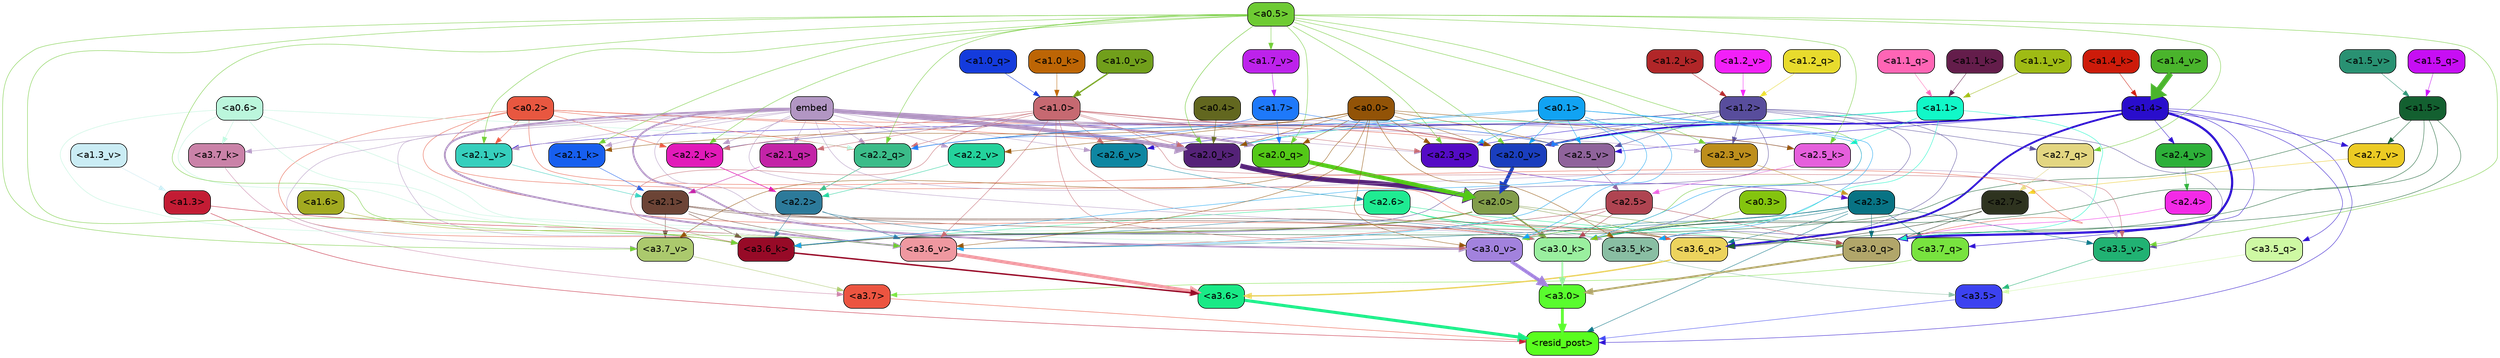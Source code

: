 strict digraph "" {
	graph [bgcolor=transparent,
		layout=dot,
		overlap=false,
		splines=true
	];
	"<a3.7>"	[color=black,
		fillcolor="#ec5440",
		fontname=Helvetica,
		shape=box,
		style="filled, rounded"];
	"<resid_post>"	[color=black,
		fillcolor="#59fe1e",
		fontname=Helvetica,
		shape=box,
		style="filled, rounded"];
	"<a3.7>" -> "<resid_post>"	[color="#ec5440",
		penwidth=0.6239100098609924];
	"<a3.6>"	[color=black,
		fillcolor="#19ea86",
		fontname=Helvetica,
		shape=box,
		style="filled, rounded"];
	"<a3.6>" -> "<resid_post>"	[color="#19ea86",
		penwidth=4.569062113761902];
	"<a3.5>"	[color=black,
		fillcolor="#3c42f0",
		fontname=Helvetica,
		shape=box,
		style="filled, rounded"];
	"<a3.5>" -> "<resid_post>"	[color="#3c42f0",
		penwidth=0.6];
	"<a3.0>"	[color=black,
		fillcolor="#59fc2e",
		fontname=Helvetica,
		shape=box,
		style="filled, rounded"];
	"<a3.0>" -> "<resid_post>"	[color="#59fc2e",
		penwidth=4.283544182777405];
	"<a2.3>"	[color=black,
		fillcolor="#087384",
		fontname=Helvetica,
		shape=box,
		style="filled, rounded"];
	"<a2.3>" -> "<resid_post>"	[color="#087384",
		penwidth=0.6];
	"<a3.7_q>"	[color=black,
		fillcolor="#78e33f",
		fontname=Helvetica,
		shape=box,
		style="filled, rounded"];
	"<a2.3>" -> "<a3.7_q>"	[color="#087384",
		penwidth=0.6];
	"<a3.6_q>"	[color=black,
		fillcolor="#ecd35d",
		fontname=Helvetica,
		shape=box,
		style="filled, rounded"];
	"<a2.3>" -> "<a3.6_q>"	[color="#087384",
		penwidth=0.6];
	"<a3.0_q>"	[color=black,
		fillcolor="#b1a66a",
		fontname=Helvetica,
		shape=box,
		style="filled, rounded"];
	"<a2.3>" -> "<a3.0_q>"	[color="#087384",
		penwidth=0.6];
	"<a3.0_k>"	[color=black,
		fillcolor="#9aef9f",
		fontname=Helvetica,
		shape=box,
		style="filled, rounded"];
	"<a2.3>" -> "<a3.0_k>"	[color="#087384",
		penwidth=0.6];
	"<a3.6_v>"	[color=black,
		fillcolor="#ef98a0",
		fontname=Helvetica,
		shape=box,
		style="filled, rounded"];
	"<a2.3>" -> "<a3.6_v>"	[color="#087384",
		penwidth=0.6];
	"<a3.5_v>"	[color=black,
		fillcolor="#21b273",
		fontname=Helvetica,
		shape=box,
		style="filled, rounded"];
	"<a2.3>" -> "<a3.5_v>"	[color="#087384",
		penwidth=0.6];
	"<a3.0_v>"	[color=black,
		fillcolor="#a282dd",
		fontname=Helvetica,
		shape=box,
		style="filled, rounded"];
	"<a2.3>" -> "<a3.0_v>"	[color="#087384",
		penwidth=0.6];
	"<a1.4>"	[color=black,
		fillcolor="#290dcc",
		fontname=Helvetica,
		shape=box,
		style="filled, rounded"];
	"<a1.4>" -> "<resid_post>"	[color="#290dcc",
		penwidth=0.6];
	"<a1.4>" -> "<a3.7_q>"	[color="#290dcc",
		penwidth=0.6];
	"<a1.4>" -> "<a3.6_q>"	[color="#290dcc",
		penwidth=2.7934007048606873];
	"<a3.5_q>"	[color=black,
		fillcolor="#cef9a3",
		fontname=Helvetica,
		shape=box,
		style="filled, rounded"];
	"<a1.4>" -> "<a3.5_q>"	[color="#290dcc",
		penwidth=0.6];
	"<a1.4>" -> "<a3.0_q>"	[color="#290dcc",
		penwidth=3.340754985809326];
	"<a2.3_q>"	[color=black,
		fillcolor="#540bc5",
		fontname=Helvetica,
		shape=box,
		style="filled, rounded"];
	"<a1.4>" -> "<a2.3_q>"	[color="#290dcc",
		penwidth=0.6];
	"<a2.7_v>"	[color=black,
		fillcolor="#eccb24",
		fontname=Helvetica,
		shape=box,
		style="filled, rounded"];
	"<a1.4>" -> "<a2.7_v>"	[color="#290dcc",
		penwidth=0.6];
	"<a2.6_v>"	[color=black,
		fillcolor="#0e86a1",
		fontname=Helvetica,
		shape=box,
		style="filled, rounded"];
	"<a1.4>" -> "<a2.6_v>"	[color="#290dcc",
		penwidth=0.6];
	"<a2.5_v>"	[color=black,
		fillcolor="#8f639b",
		fontname=Helvetica,
		shape=box,
		style="filled, rounded"];
	"<a1.4>" -> "<a2.5_v>"	[color="#290dcc",
		penwidth=0.6];
	"<a2.4_v>"	[color=black,
		fillcolor="#2db039",
		fontname=Helvetica,
		shape=box,
		style="filled, rounded"];
	"<a1.4>" -> "<a2.4_v>"	[color="#290dcc",
		penwidth=0.6];
	"<a2.1_v>"	[color=black,
		fillcolor="#36cfbd",
		fontname=Helvetica,
		shape=box,
		style="filled, rounded"];
	"<a1.4>" -> "<a2.1_v>"	[color="#290dcc",
		penwidth=0.6];
	"<a2.0_v>"	[color=black,
		fillcolor="#1a3ebe",
		fontname=Helvetica,
		shape=box,
		style="filled, rounded"];
	"<a1.4>" -> "<a2.0_v>"	[color="#290dcc",
		penwidth=2.268759250640869];
	"<a1.3>"	[color=black,
		fillcolor="#c31c34",
		fontname=Helvetica,
		shape=box,
		style="filled, rounded"];
	"<a1.3>" -> "<resid_post>"	[color="#c31c34",
		penwidth=0.6];
	"<a1.3>" -> "<a3.6_v>"	[color="#c31c34",
		penwidth=0.6];
	"<a3.7_q>" -> "<a3.7>"	[color="#78e33f",
		penwidth=0.6];
	"<a3.6_q>" -> "<a3.6>"	[color="#ecd35d",
		penwidth=2.0347584784030914];
	"<a3.5_q>" -> "<a3.5>"	[color="#cef9a3",
		penwidth=0.6];
	"<a3.0_q>" -> "<a3.0>"	[color="#b1a66a",
		penwidth=2.8635367155075073];
	"<a3.7_k>"	[color=black,
		fillcolor="#ca82a8",
		fontname=Helvetica,
		shape=box,
		style="filled, rounded"];
	"<a3.7_k>" -> "<a3.7>"	[color="#ca82a8",
		penwidth=0.6];
	"<a3.6_k>"	[color=black,
		fillcolor="#970a27",
		fontname=Helvetica,
		shape=box,
		style="filled, rounded"];
	"<a3.6_k>" -> "<a3.6>"	[color="#970a27",
		penwidth=2.1760786175727844];
	"<a3.5_k>"	[color=black,
		fillcolor="#89bea3",
		fontname=Helvetica,
		shape=box,
		style="filled, rounded"];
	"<a3.5_k>" -> "<a3.5>"	[color="#89bea3",
		penwidth=0.6];
	"<a3.0_k>" -> "<a3.0>"	[color="#9aef9f",
		penwidth=2.632905662059784];
	"<a3.7_v>"	[color=black,
		fillcolor="#abc96d",
		fontname=Helvetica,
		shape=box,
		style="filled, rounded"];
	"<a3.7_v>" -> "<a3.7>"	[color="#abc96d",
		penwidth=0.6];
	"<a3.6_v>" -> "<a3.6>"	[color="#ef98a0",
		penwidth=4.981305837631226];
	"<a3.5_v>" -> "<a3.5>"	[color="#21b273",
		penwidth=0.6];
	"<a3.0_v>" -> "<a3.0>"	[color="#a282dd",
		penwidth=5.168330669403076];
	"<a2.7>"	[color=black,
		fillcolor="#2e331f",
		fontname=Helvetica,
		shape=box,
		style="filled, rounded"];
	"<a2.7>" -> "<a3.6_q>"	[color="#2e331f",
		penwidth=0.6];
	"<a2.7>" -> "<a3.0_q>"	[color="#2e331f",
		penwidth=0.6];
	"<a2.7>" -> "<a3.0_k>"	[color="#2e331f",
		penwidth=0.6];
	"<a2.6>"	[color=black,
		fillcolor="#1feb92",
		fontname=Helvetica,
		shape=box,
		style="filled, rounded"];
	"<a2.6>" -> "<a3.6_q>"	[color="#1feb92",
		penwidth=0.6];
	"<a2.6>" -> "<a3.0_q>"	[color="#1feb92",
		penwidth=0.6];
	"<a2.6>" -> "<a3.6_k>"	[color="#1feb92",
		penwidth=0.6];
	"<a2.6>" -> "<a3.5_k>"	[color="#1feb92",
		penwidth=0.6];
	"<a2.6>" -> "<a3.0_k>"	[color="#1feb92",
		penwidth=0.6];
	"<a2.1>"	[color=black,
		fillcolor="#6c4436",
		fontname=Helvetica,
		shape=box,
		style="filled, rounded"];
	"<a2.1>" -> "<a3.6_q>"	[color="#6c4436",
		penwidth=0.6];
	"<a2.1>" -> "<a3.0_q>"	[color="#6c4436",
		penwidth=0.6];
	"<a2.1>" -> "<a3.6_k>"	[color="#6c4436",
		penwidth=0.6];
	"<a2.1>" -> "<a3.0_k>"	[color="#6c4436",
		penwidth=0.6];
	"<a2.1>" -> "<a3.7_v>"	[color="#6c4436",
		penwidth=0.6];
	"<a2.1>" -> "<a3.6_v>"	[color="#6c4436",
		penwidth=0.6];
	"<a2.0>"	[color=black,
		fillcolor="#829d4a",
		fontname=Helvetica,
		shape=box,
		style="filled, rounded"];
	"<a2.0>" -> "<a3.6_q>"	[color="#829d4a",
		penwidth=0.6];
	"<a2.0>" -> "<a3.0_q>"	[color="#829d4a",
		penwidth=0.6];
	"<a2.0>" -> "<a3.6_k>"	[color="#829d4a",
		penwidth=1.6382827460765839];
	"<a2.0>" -> "<a3.0_k>"	[color="#829d4a",
		penwidth=2.161143198609352];
	"<a1.5>"	[color=black,
		fillcolor="#136030",
		fontname=Helvetica,
		shape=box,
		style="filled, rounded"];
	"<a1.5>" -> "<a3.6_q>"	[color="#136030",
		penwidth=0.6];
	"<a1.5>" -> "<a3.0_q>"	[color="#136030",
		penwidth=0.6];
	"<a1.5>" -> "<a3.6_k>"	[color="#136030",
		penwidth=0.6];
	"<a1.5>" -> "<a3.0_k>"	[color="#136030",
		penwidth=0.6];
	"<a1.5>" -> "<a2.7_v>"	[color="#136030",
		penwidth=0.6];
	"<a0.2>"	[color=black,
		fillcolor="#e85740",
		fontname=Helvetica,
		shape=box,
		style="filled, rounded"];
	"<a0.2>" -> "<a3.6_q>"	[color="#e85740",
		penwidth=0.6];
	"<a0.2>" -> "<a3.0_q>"	[color="#e85740",
		penwidth=0.6];
	"<a0.2>" -> "<a3.6_k>"	[color="#e85740",
		penwidth=0.6];
	"<a0.2>" -> "<a3.0_k>"	[color="#e85740",
		penwidth=0.6];
	"<a2.2_q>"	[color=black,
		fillcolor="#3bbc89",
		fontname=Helvetica,
		shape=box,
		style="filled, rounded"];
	"<a0.2>" -> "<a2.2_q>"	[color="#e85740",
		penwidth=0.6];
	"<a2.2_k>"	[color=black,
		fillcolor="#e21ab9",
		fontname=Helvetica,
		shape=box,
		style="filled, rounded"];
	"<a0.2>" -> "<a2.2_k>"	[color="#e85740",
		penwidth=0.6];
	"<a2.0_k>"	[color=black,
		fillcolor="#552278",
		fontname=Helvetica,
		shape=box,
		style="filled, rounded"];
	"<a0.2>" -> "<a2.0_k>"	[color="#e85740",
		penwidth=0.6];
	"<a0.2>" -> "<a2.1_v>"	[color="#e85740",
		penwidth=0.6];
	"<a0.2>" -> "<a2.0_v>"	[color="#e85740",
		penwidth=0.6];
	"<a2.5>"	[color=black,
		fillcolor="#af4451",
		fontname=Helvetica,
		shape=box,
		style="filled, rounded"];
	"<a2.5>" -> "<a3.0_q>"	[color="#af4451",
		penwidth=0.6];
	"<a2.5>" -> "<a3.0_k>"	[color="#af4451",
		penwidth=0.6];
	"<a2.5>" -> "<a3.6_v>"	[color="#af4451",
		penwidth=0.6];
	"<a2.5>" -> "<a3.0_v>"	[color="#af4451",
		penwidth=0.6];
	"<a2.4>"	[color=black,
		fillcolor="#f32ae7",
		fontname=Helvetica,
		shape=box,
		style="filled, rounded"];
	"<a2.4>" -> "<a3.0_q>"	[color="#f32ae7",
		penwidth=0.6];
	"<a1.1>"	[color=black,
		fillcolor="#11f8c8",
		fontname=Helvetica,
		shape=box,
		style="filled, rounded"];
	"<a1.1>" -> "<a3.0_q>"	[color="#11f8c8",
		penwidth=0.6];
	"<a1.1>" -> "<a3.0_k>"	[color="#11f8c8",
		penwidth=0.6];
	"<a2.5_k>"	[color=black,
		fillcolor="#e55fdc",
		fontname=Helvetica,
		shape=box,
		style="filled, rounded"];
	"<a1.1>" -> "<a2.5_k>"	[color="#11f8c8",
		penwidth=0.6];
	"<a1.1>" -> "<a2.0_k>"	[color="#11f8c8",
		penwidth=0.6];
	"<a1.1>" -> "<a2.0_v>"	[color="#11f8c8",
		penwidth=0.6];
	"<a0.6>"	[color=black,
		fillcolor="#bbf6dc",
		fontname=Helvetica,
		shape=box,
		style="filled, rounded"];
	"<a0.6>" -> "<a3.7_k>"	[color="#bbf6dc",
		penwidth=0.6];
	"<a0.6>" -> "<a3.6_k>"	[color="#bbf6dc",
		penwidth=0.6];
	"<a0.6>" -> "<a3.0_k>"	[color="#bbf6dc",
		penwidth=0.6];
	"<a0.6>" -> "<a3.6_v>"	[color="#bbf6dc",
		penwidth=0.6];
	"<a0.6>" -> "<a3.0_v>"	[color="#bbf6dc",
		penwidth=0.6];
	"<a0.6>" -> "<a2.2_q>"	[color="#bbf6dc",
		penwidth=0.6];
	embed	[color=black,
		fillcolor="#b296c3",
		fontname=Helvetica,
		shape=box,
		style="filled, rounded"];
	embed -> "<a3.7_k>"	[color="#b296c3",
		penwidth=0.6];
	embed -> "<a3.6_k>"	[color="#b296c3",
		penwidth=0.6];
	embed -> "<a3.5_k>"	[color="#b296c3",
		penwidth=0.6];
	embed -> "<a3.0_k>"	[color="#b296c3",
		penwidth=0.6];
	embed -> "<a3.7_v>"	[color="#b296c3",
		penwidth=0.6];
	embed -> "<a3.6_v>"	[color="#b296c3",
		penwidth=2.7825746536254883];
	embed -> "<a3.5_v>"	[color="#b296c3",
		penwidth=0.6];
	embed -> "<a3.0_v>"	[color="#b296c3",
		penwidth=2.6950180530548096];
	embed -> "<a2.3_q>"	[color="#b296c3",
		penwidth=0.6];
	embed -> "<a2.2_q>"	[color="#b296c3",
		penwidth=0.6];
	"<a2.1_q>"	[color=black,
		fillcolor="#c324a7",
		fontname=Helvetica,
		shape=box,
		style="filled, rounded"];
	embed -> "<a2.1_q>"	[color="#b296c3",
		penwidth=0.6];
	"<a2.0_q>"	[color=black,
		fillcolor="#53c817",
		fontname=Helvetica,
		shape=box,
		style="filled, rounded"];
	embed -> "<a2.0_q>"	[color="#b296c3",
		penwidth=3.305941343307495];
	embed -> "<a2.5_k>"	[color="#b296c3",
		penwidth=0.6];
	embed -> "<a2.2_k>"	[color="#b296c3",
		penwidth=0.6698317527770996];
	"<a2.1_k>"	[color=black,
		fillcolor="#175fef",
		fontname=Helvetica,
		shape=box,
		style="filled, rounded"];
	embed -> "<a2.1_k>"	[color="#b296c3",
		penwidth=0.6];
	embed -> "<a2.0_k>"	[color="#b296c3",
		penwidth=6.12570995092392];
	embed -> "<a2.6_v>"	[color="#b296c3",
		penwidth=0.6];
	embed -> "<a2.5_v>"	[color="#b296c3",
		penwidth=0.6];
	"<a2.3_v>"	[color=black,
		fillcolor="#bd8e1c",
		fontname=Helvetica,
		shape=box,
		style="filled, rounded"];
	embed -> "<a2.3_v>"	[color="#b296c3",
		penwidth=0.6];
	"<a2.2_v>"	[color=black,
		fillcolor="#24d29c",
		fontname=Helvetica,
		shape=box,
		style="filled, rounded"];
	embed -> "<a2.2_v>"	[color="#b296c3",
		penwidth=0.6];
	embed -> "<a2.1_v>"	[color="#b296c3",
		penwidth=0.6];
	embed -> "<a2.0_v>"	[color="#b296c3",
		penwidth=0.6];
	"<a2.2>"	[color=black,
		fillcolor="#2c7a9a",
		fontname=Helvetica,
		shape=box,
		style="filled, rounded"];
	"<a2.2>" -> "<a3.6_k>"	[color="#2c7a9a",
		penwidth=0.6];
	"<a2.2>" -> "<a3.0_k>"	[color="#2c7a9a",
		penwidth=0.6];
	"<a2.2>" -> "<a3.6_v>"	[color="#2c7a9a",
		penwidth=0.6];
	"<a1.6>"	[color=black,
		fillcolor="#a2aa20",
		fontname=Helvetica,
		shape=box,
		style="filled, rounded"];
	"<a1.6>" -> "<a3.6_k>"	[color="#a2aa20",
		penwidth=0.6];
	"<a1.2>"	[color=black,
		fillcolor="#584d9c",
		fontname=Helvetica,
		shape=box,
		style="filled, rounded"];
	"<a1.2>" -> "<a3.6_k>"	[color="#584d9c",
		penwidth=0.6];
	"<a1.2>" -> "<a3.5_k>"	[color="#584d9c",
		penwidth=0.6];
	"<a1.2>" -> "<a3.0_k>"	[color="#584d9c",
		penwidth=0.6];
	"<a1.2>" -> "<a3.5_v>"	[color="#584d9c",
		penwidth=0.6];
	"<a2.7_q>"	[color=black,
		fillcolor="#e3d681",
		fontname=Helvetica,
		shape=box,
		style="filled, rounded"];
	"<a1.2>" -> "<a2.7_q>"	[color="#584d9c",
		penwidth=0.6];
	"<a1.2>" -> "<a2.2_q>"	[color="#584d9c",
		penwidth=0.6];
	"<a1.2>" -> "<a2.2_k>"	[color="#584d9c",
		penwidth=0.6];
	"<a1.2>" -> "<a2.5_v>"	[color="#584d9c",
		penwidth=0.6];
	"<a1.2>" -> "<a2.3_v>"	[color="#584d9c",
		penwidth=0.6];
	"<a1.2>" -> "<a2.0_v>"	[color="#584d9c",
		penwidth=0.6];
	"<a1.0>"	[color=black,
		fillcolor="#c66971",
		fontname=Helvetica,
		shape=box,
		style="filled, rounded"];
	"<a1.0>" -> "<a3.6_k>"	[color="#c66971",
		penwidth=0.6];
	"<a1.0>" -> "<a3.0_k>"	[color="#c66971",
		penwidth=0.6];
	"<a1.0>" -> "<a3.6_v>"	[color="#c66971",
		penwidth=0.6];
	"<a1.0>" -> "<a3.5_v>"	[color="#c66971",
		penwidth=0.6];
	"<a1.0>" -> "<a3.0_v>"	[color="#c66971",
		penwidth=0.6];
	"<a1.0>" -> "<a2.3_q>"	[color="#c66971",
		penwidth=0.6];
	"<a1.0>" -> "<a2.2_q>"	[color="#c66971",
		penwidth=0.6];
	"<a1.0>" -> "<a2.1_q>"	[color="#c66971",
		penwidth=0.6];
	"<a1.0>" -> "<a2.2_k>"	[color="#c66971",
		penwidth=0.6];
	"<a1.0>" -> "<a2.0_k>"	[color="#c66971",
		penwidth=0.6];
	"<a1.0>" -> "<a2.6_v>"	[color="#c66971",
		penwidth=0.6];
	"<a1.0>" -> "<a2.0_v>"	[color="#c66971",
		penwidth=1.2213096618652344];
	"<a0.5>"	[color=black,
		fillcolor="#6ecb33",
		fontname=Helvetica,
		shape=box,
		style="filled, rounded"];
	"<a0.5>" -> "<a3.6_k>"	[color="#6ecb33",
		penwidth=0.6];
	"<a0.5>" -> "<a3.7_v>"	[color="#6ecb33",
		penwidth=0.6];
	"<a0.5>" -> "<a3.6_v>"	[color="#6ecb33",
		penwidth=0.6];
	"<a0.5>" -> "<a3.5_v>"	[color="#6ecb33",
		penwidth=0.6];
	"<a0.5>" -> "<a3.0_v>"	[color="#6ecb33",
		penwidth=0.6];
	"<a0.5>" -> "<a2.7_q>"	[color="#6ecb33",
		penwidth=0.6];
	"<a0.5>" -> "<a2.3_q>"	[color="#6ecb33",
		penwidth=0.6];
	"<a0.5>" -> "<a2.2_q>"	[color="#6ecb33",
		penwidth=0.6];
	"<a0.5>" -> "<a2.0_q>"	[color="#6ecb33",
		penwidth=0.6];
	"<a0.5>" -> "<a2.5_k>"	[color="#6ecb33",
		penwidth=0.6];
	"<a0.5>" -> "<a2.2_k>"	[color="#6ecb33",
		penwidth=0.6];
	"<a0.5>" -> "<a2.1_k>"	[color="#6ecb33",
		penwidth=0.6];
	"<a0.5>" -> "<a2.0_k>"	[color="#6ecb33",
		penwidth=0.6900839805603027];
	"<a0.5>" -> "<a2.3_v>"	[color="#6ecb33",
		penwidth=0.6];
	"<a0.5>" -> "<a2.1_v>"	[color="#6ecb33",
		penwidth=0.6];
	"<a0.5>" -> "<a2.0_v>"	[color="#6ecb33",
		penwidth=0.6];
	"<a1.7_v>"	[color=black,
		fillcolor="#bd22eb",
		fontname=Helvetica,
		shape=box,
		style="filled, rounded"];
	"<a0.5>" -> "<a1.7_v>"	[color="#6ecb33",
		penwidth=0.6];
	"<a0.1>"	[color=black,
		fillcolor="#11a3f3",
		fontname=Helvetica,
		shape=box,
		style="filled, rounded"];
	"<a0.1>" -> "<a3.6_k>"	[color="#11a3f3",
		penwidth=0.6];
	"<a0.1>" -> "<a3.5_k>"	[color="#11a3f3",
		penwidth=0.6];
	"<a0.1>" -> "<a3.0_k>"	[color="#11a3f3",
		penwidth=0.6];
	"<a0.1>" -> "<a3.6_v>"	[color="#11a3f3",
		penwidth=0.6];
	"<a0.1>" -> "<a3.0_v>"	[color="#11a3f3",
		penwidth=0.6];
	"<a0.1>" -> "<a2.3_q>"	[color="#11a3f3",
		penwidth=0.6];
	"<a0.1>" -> "<a2.2_q>"	[color="#11a3f3",
		penwidth=0.6];
	"<a0.1>" -> "<a2.0_k>"	[color="#11a3f3",
		penwidth=0.6];
	"<a0.1>" -> "<a2.5_v>"	[color="#11a3f3",
		penwidth=0.6];
	"<a0.1>" -> "<a2.0_v>"	[color="#11a3f3",
		penwidth=0.6];
	"<a0.0>"	[color=black,
		fillcolor="#925307",
		fontname=Helvetica,
		shape=box,
		style="filled, rounded"];
	"<a0.0>" -> "<a3.5_k>"	[color="#925307",
		penwidth=0.6];
	"<a0.0>" -> "<a3.7_v>"	[color="#925307",
		penwidth=0.6];
	"<a0.0>" -> "<a3.6_v>"	[color="#925307",
		penwidth=0.6];
	"<a0.0>" -> "<a3.0_v>"	[color="#925307",
		penwidth=0.6];
	"<a0.0>" -> "<a2.3_q>"	[color="#925307",
		penwidth=0.6];
	"<a0.0>" -> "<a2.0_q>"	[color="#925307",
		penwidth=0.6];
	"<a0.0>" -> "<a2.5_k>"	[color="#925307",
		penwidth=0.6];
	"<a0.0>" -> "<a2.1_k>"	[color="#925307",
		penwidth=0.6];
	"<a0.0>" -> "<a2.0_k>"	[color="#925307",
		penwidth=0.6];
	"<a0.0>" -> "<a2.5_v>"	[color="#925307",
		penwidth=0.6];
	"<a0.0>" -> "<a2.2_v>"	[color="#925307",
		penwidth=0.6];
	"<a0.0>" -> "<a2.0_v>"	[color="#925307",
		penwidth=0.6];
	"<a0.3>"	[color=black,
		fillcolor="#84c40e",
		fontname=Helvetica,
		shape=box,
		style="filled, rounded"];
	"<a0.3>" -> "<a3.0_k>"	[color="#84c40e",
		penwidth=0.6];
	"<a2.7_q>" -> "<a2.7>"	[color="#e3d681",
		penwidth=0.6];
	"<a2.3_q>" -> "<a2.3>"	[color="#540bc5",
		penwidth=0.6];
	"<a2.2_q>" -> "<a2.2>"	[color="#3bbc89",
		penwidth=0.7553567886352539];
	"<a2.1_q>" -> "<a2.1>"	[color="#c324a7",
		penwidth=0.6];
	"<a2.0_q>" -> "<a2.0>"	[color="#53c817",
		penwidth=6.256794691085815];
	"<a2.5_k>" -> "<a2.5>"	[color="#e55fdc",
		penwidth=0.6];
	"<a2.2_k>" -> "<a2.2>"	[color="#e21ab9",
		penwidth=0.8854708671569824];
	"<a2.1_k>" -> "<a2.1>"	[color="#175fef",
		penwidth=0.6];
	"<a2.0_k>" -> "<a2.0>"	[color="#552278",
		penwidth=7.231504917144775];
	"<a2.7_v>" -> "<a2.7>"	[color="#eccb24",
		penwidth=0.6];
	"<a2.6_v>" -> "<a2.6>"	[color="#0e86a1",
		penwidth=0.6];
	"<a2.5_v>" -> "<a2.5>"	[color="#8f639b",
		penwidth=0.6];
	"<a2.4_v>" -> "<a2.4>"	[color="#2db039",
		penwidth=0.6];
	"<a2.3_v>" -> "<a2.3>"	[color="#bd8e1c",
		penwidth=0.6];
	"<a2.2_v>" -> "<a2.2>"	[color="#24d29c",
		penwidth=0.6];
	"<a2.1_v>" -> "<a2.1>"	[color="#36cfbd",
		penwidth=0.6];
	"<a2.0_v>" -> "<a2.0>"	[color="#1a3ebe",
		penwidth=5.231471925973892];
	"<a1.7>"	[color=black,
		fillcolor="#1e79fa",
		fontname=Helvetica,
		shape=box,
		style="filled, rounded"];
	"<a1.7>" -> "<a2.2_q>"	[color="#1e79fa",
		penwidth=0.6];
	"<a1.7>" -> "<a2.0_q>"	[color="#1e79fa",
		penwidth=0.6];
	"<a1.7>" -> "<a2.5_v>"	[color="#1e79fa",
		penwidth=0.6];
	"<a0.4>"	[color=black,
		fillcolor="#62671f",
		fontname=Helvetica,
		shape=box,
		style="filled, rounded"];
	"<a0.4>" -> "<a2.0_k>"	[color="#62671f",
		penwidth=0.6];
	"<a1.5_q>"	[color=black,
		fillcolor="#c70ef4",
		fontname=Helvetica,
		shape=box,
		style="filled, rounded"];
	"<a1.5_q>" -> "<a1.5>"	[color="#c70ef4",
		penwidth=0.6];
	"<a1.2_q>"	[color=black,
		fillcolor="#e8db2d",
		fontname=Helvetica,
		shape=box,
		style="filled, rounded"];
	"<a1.2_q>" -> "<a1.2>"	[color="#e8db2d",
		penwidth=0.6];
	"<a1.1_q>"	[color=black,
		fillcolor="#ff65b5",
		fontname=Helvetica,
		shape=box,
		style="filled, rounded"];
	"<a1.1_q>" -> "<a1.1>"	[color="#ff65b5",
		penwidth=0.6];
	"<a1.0_q>"	[color=black,
		fillcolor="#143bdc",
		fontname=Helvetica,
		shape=box,
		style="filled, rounded"];
	"<a1.0_q>" -> "<a1.0>"	[color="#143bdc",
		penwidth=0.6];
	"<a1.4_k>"	[color=black,
		fillcolor="#cd1b0a",
		fontname=Helvetica,
		shape=box,
		style="filled, rounded"];
	"<a1.4_k>" -> "<a1.4>"	[color="#cd1b0a",
		penwidth=0.6];
	"<a1.2_k>"	[color=black,
		fillcolor="#b12628",
		fontname=Helvetica,
		shape=box,
		style="filled, rounded"];
	"<a1.2_k>" -> "<a1.2>"	[color="#b12628",
		penwidth=0.6];
	"<a1.1_k>"	[color=black,
		fillcolor="#641d4b",
		fontname=Helvetica,
		shape=box,
		style="filled, rounded"];
	"<a1.1_k>" -> "<a1.1>"	[color="#641d4b",
		penwidth=0.6];
	"<a1.0_k>"	[color=black,
		fillcolor="#bd6505",
		fontname=Helvetica,
		shape=box,
		style="filled, rounded"];
	"<a1.0_k>" -> "<a1.0>"	[color="#bd6505",
		penwidth=0.6];
	"<a1.7_v>" -> "<a1.7>"	[color="#bd22eb",
		penwidth=0.6];
	"<a1.5_v>"	[color=black,
		fillcolor="#299172",
		fontname=Helvetica,
		shape=box,
		style="filled, rounded"];
	"<a1.5_v>" -> "<a1.5>"	[color="#299172",
		penwidth=0.6];
	"<a1.4_v>"	[color=black,
		fillcolor="#4ab42c",
		fontname=Helvetica,
		shape=box,
		style="filled, rounded"];
	"<a1.4_v>" -> "<a1.4>"	[color="#4ab42c",
		penwidth=8.36684274673462];
	"<a1.3_v>"	[color=black,
		fillcolor="#caecf4",
		fontname=Helvetica,
		shape=box,
		style="filled, rounded"];
	"<a1.3_v>" -> "<a1.3>"	[color="#caecf4",
		penwidth=0.6];
	"<a1.2_v>"	[color=black,
		fillcolor="#f220f8",
		fontname=Helvetica,
		shape=box,
		style="filled, rounded"];
	"<a1.2_v>" -> "<a1.2>"	[color="#f220f8",
		penwidth=0.6];
	"<a1.1_v>"	[color=black,
		fillcolor="#9fbb14",
		fontname=Helvetica,
		shape=box,
		style="filled, rounded"];
	"<a1.1_v>" -> "<a1.1>"	[color="#9fbb14",
		penwidth=0.6];
	"<a1.0_v>"	[color=black,
		fillcolor="#719f1b",
		fontname=Helvetica,
		shape=box,
		style="filled, rounded"];
	"<a1.0_v>" -> "<a1.0>"	[color="#719f1b",
		penwidth=1.9665732383728027];
}
